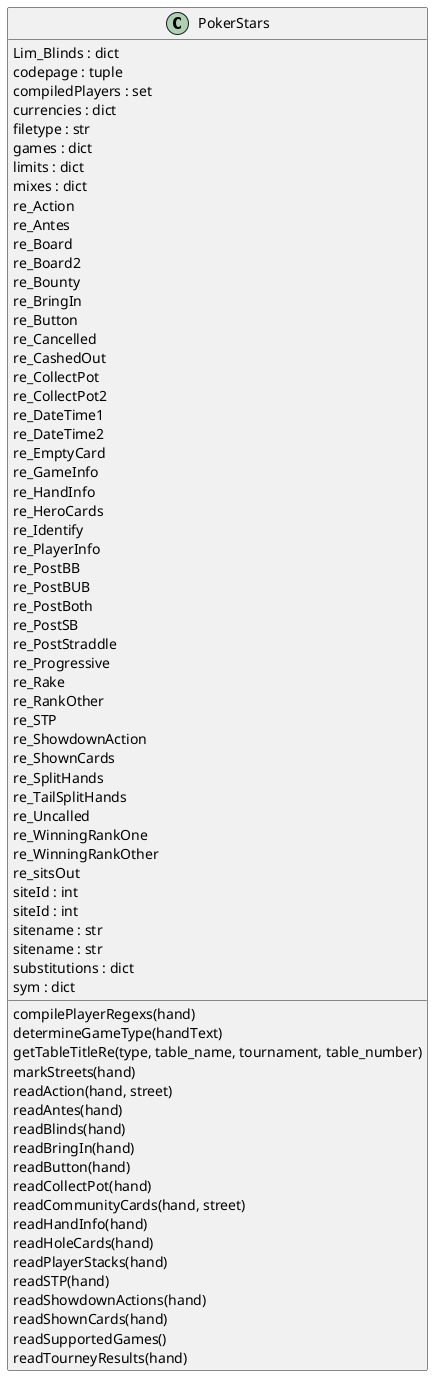 @startuml classes
set namespaceSeparator none
class "PokerStars" as PokerStarsToFpdb.PokerStars {
  Lim_Blinds : dict
  codepage : tuple
  compiledPlayers : set
  currencies : dict
  filetype : str
  games : dict
  limits : dict
  mixes : dict
  re_Action
  re_Antes
  re_Board
  re_Board2
  re_Bounty
  re_BringIn
  re_Button
  re_Cancelled
  re_CashedOut
  re_CollectPot
  re_CollectPot2
  re_DateTime1
  re_DateTime2
  re_EmptyCard
  re_GameInfo
  re_HandInfo
  re_HeroCards
  re_Identify
  re_PlayerInfo
  re_PostBB
  re_PostBUB
  re_PostBoth
  re_PostSB
  re_PostStraddle
  re_Progressive
  re_Rake
  re_RankOther
  re_STP
  re_ShowdownAction
  re_ShownCards
  re_SplitHands
  re_TailSplitHands
  re_Uncalled
  re_WinningRankOne
  re_WinningRankOther
  re_sitsOut
  siteId : int
  siteId : int
  sitename : str
  sitename : str
  substitutions : dict
  sym : dict
  compilePlayerRegexs(hand)
  determineGameType(handText)
  getTableTitleRe(type, table_name, tournament, table_number)
  markStreets(hand)
  readAction(hand, street)
  readAntes(hand)
  readBlinds(hand)
  readBringIn(hand)
  readButton(hand)
  readCollectPot(hand)
  readCommunityCards(hand, street)
  readHandInfo(hand)
  readHoleCards(hand)
  readPlayerStacks(hand)
  readSTP(hand)
  readShowdownActions(hand)
  readShownCards(hand)
  readSupportedGames()
  readTourneyResults(hand)
}
@enduml
